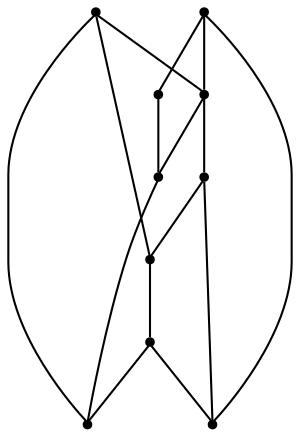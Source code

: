 graph {
  node [shape=point,comment="{\"directed\":false,\"doi\":\"10.1007/978-3-030-35802-0_15\",\"figure\":\"1 (2)\"}"]

  v0 [pos="885.8213460136486,279.812059739212"]
  v1 [pos="865.2420038346143,349.8808085475164"]
  v2 [pos="848.8518984077266,335.68295667583624"]
  v3 [pos="819.1096877978862,289.40107560689324"]
  v4 [pos="819.1096877978862,370.9504413751753"]
  v5 [pos="789.3674135996281,335.6786327164264"]
  v6 [pos="819.1096877978862,339.95426552108745"]
  v7 [pos="819.1096877978862,176.00524008410798"]
  v8 [pos="772.9731749255901,349.88487815637274"]
  v9 [pos="752.399015202598,279.8120597392119"]

  v0 -- v1 [id="-1",pos="885.8213460136486,279.812059739212 865.2420038346143,349.8808085475164 865.2420038346143,349.8808085475164 865.2420038346143,349.8808085475164"]
  v9 -- v7 [id="-2",pos="752.399015202598,279.8120597392119 819.1096877978862,176.00524008410798 819.1096877978862,176.00524008410798 819.1096877978862,176.00524008410798"]
  v9 -- v8 [id="-3",pos="752.399015202598,279.8120597392119 772.9731749255901,349.88487815637274 772.9731749255901,349.88487815637274 772.9731749255901,349.88487815637274"]
  v9 -- v3 [id="-4",pos="752.399015202598,279.8120597392119 819.1096877978862,289.40107560689324 819.1096877978862,289.40107560689324 819.1096877978862,289.40107560689324"]
  v5 -- v8 [id="-5",pos="789.3674135996281,335.6786327164264 772.9731749255901,349.88487815637274 772.9731749255901,349.88487815637274 772.9731749255901,349.88487815637274"]
  v5 -- v6 [id="-6",pos="789.3674135996281,335.6786327164264 819.1096877978862,339.95426552108745 819.1096877978862,339.95426552108745 819.1096877978862,339.95426552108745"]
  v4 -- v8 [id="-7",pos="819.1096877978862,370.9504413751753 772.9731749255901,349.88487815637274 772.9731749255901,349.88487815637274 772.9731749255901,349.88487815637274"]
  v7 -- v0 [id="-8",pos="819.1096877978862,176.00524008410798 885.8213460136486,279.812059739212 885.8213460136486,279.812059739212 885.8213460136486,279.812059739212"]
  v6 -- v2 [id="-9",pos="819.1096877978862,339.95426552108745 848.8518984077266,335.68295667583624 848.8518984077266,335.68295667583624 848.8518984077266,335.68295667583624"]
  v6 -- v4 [id="-10",pos="819.1096877978862,339.95426552108745 819.1096877978862,370.9504413751753 819.1096877978862,370.9504413751753 819.1096877978862,370.9504413751753"]
  v3 -- v5 [id="-11",pos="819.1096877978862,289.40107560689324 789.3674135996281,335.6786327164264 789.3674135996281,335.6786327164264 789.3674135996281,335.6786327164264"]
  v3 -- v0 [id="-12",pos="819.1096877978862,289.40107560689324 885.8213460136486,279.812059739212 885.8213460136486,279.812059739212 885.8213460136486,279.812059739212"]
  v4 -- v1 [id="-13",pos="819.1096877978862,370.9504413751753 865.2420038346143,349.8808085475164 865.2420038346143,349.8808085475164 865.2420038346143,349.8808085475164"]
  v2 -- v1 [id="-14",pos="848.8518984077266,335.68295667583624 865.2420038346143,349.8808085475164 865.2420038346143,349.8808085475164 865.2420038346143,349.8808085475164"]
  v2 -- v3 [id="-15",pos="848.8518984077266,335.68295667583624 819.1096877978862,289.40107560689324 819.1096877978862,289.40107560689324 819.1096877978862,289.40107560689324"]
}